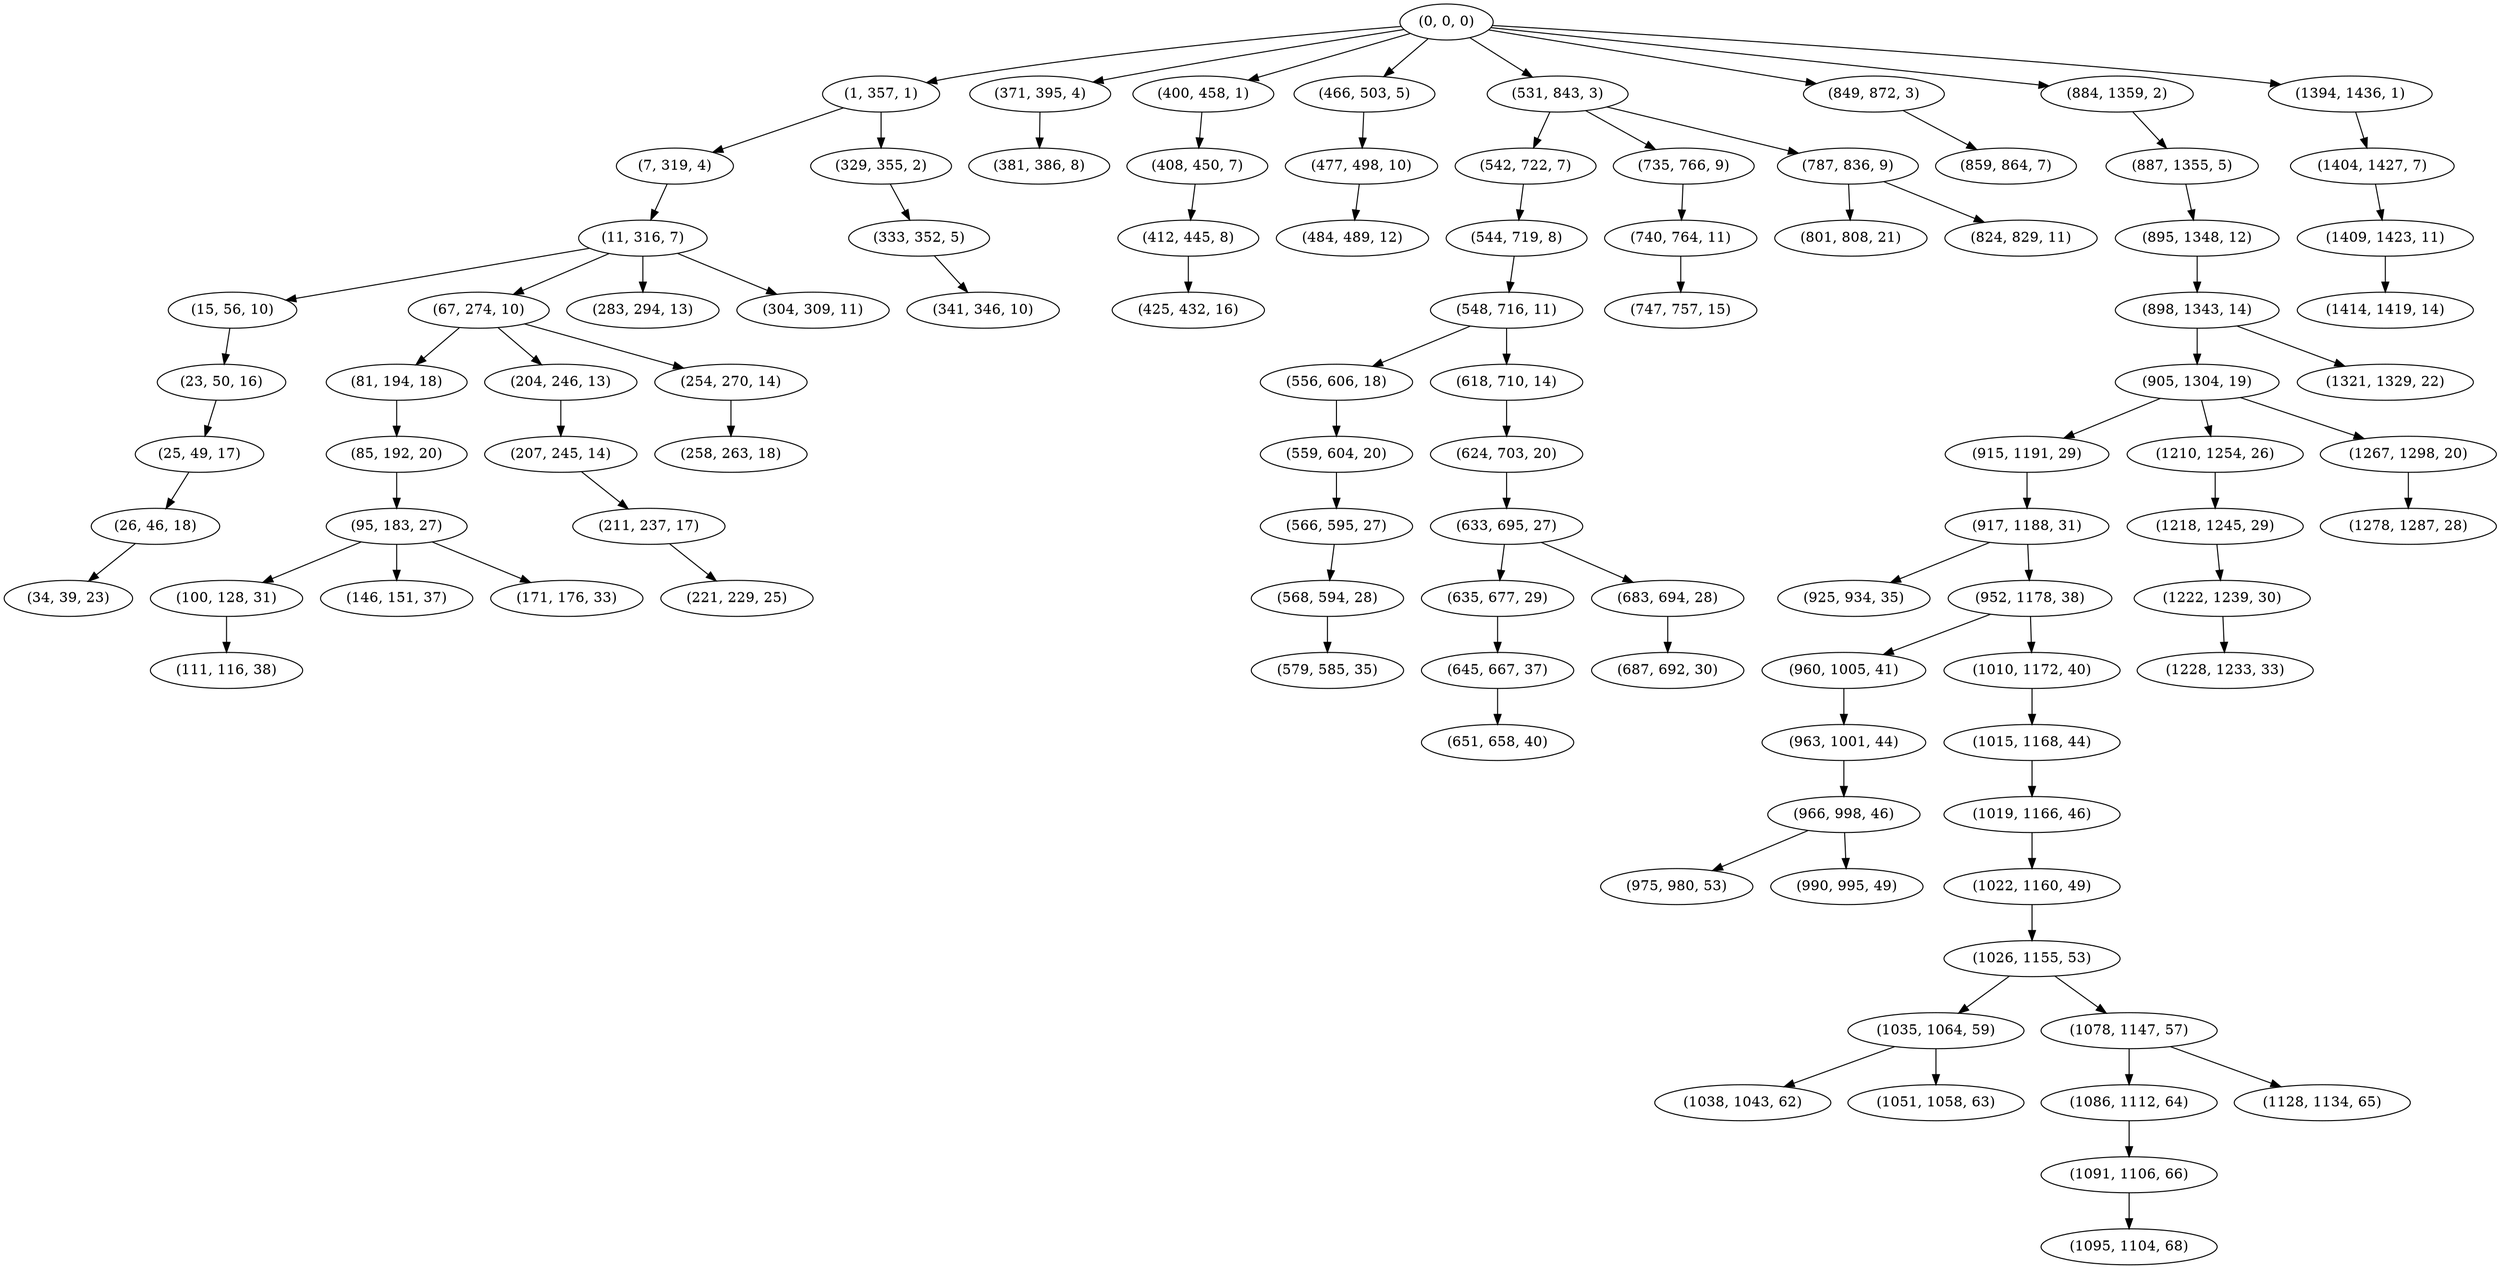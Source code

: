 digraph tree {
    "(0, 0, 0)";
    "(1, 357, 1)";
    "(7, 319, 4)";
    "(11, 316, 7)";
    "(15, 56, 10)";
    "(23, 50, 16)";
    "(25, 49, 17)";
    "(26, 46, 18)";
    "(34, 39, 23)";
    "(67, 274, 10)";
    "(81, 194, 18)";
    "(85, 192, 20)";
    "(95, 183, 27)";
    "(100, 128, 31)";
    "(111, 116, 38)";
    "(146, 151, 37)";
    "(171, 176, 33)";
    "(204, 246, 13)";
    "(207, 245, 14)";
    "(211, 237, 17)";
    "(221, 229, 25)";
    "(254, 270, 14)";
    "(258, 263, 18)";
    "(283, 294, 13)";
    "(304, 309, 11)";
    "(329, 355, 2)";
    "(333, 352, 5)";
    "(341, 346, 10)";
    "(371, 395, 4)";
    "(381, 386, 8)";
    "(400, 458, 1)";
    "(408, 450, 7)";
    "(412, 445, 8)";
    "(425, 432, 16)";
    "(466, 503, 5)";
    "(477, 498, 10)";
    "(484, 489, 12)";
    "(531, 843, 3)";
    "(542, 722, 7)";
    "(544, 719, 8)";
    "(548, 716, 11)";
    "(556, 606, 18)";
    "(559, 604, 20)";
    "(566, 595, 27)";
    "(568, 594, 28)";
    "(579, 585, 35)";
    "(618, 710, 14)";
    "(624, 703, 20)";
    "(633, 695, 27)";
    "(635, 677, 29)";
    "(645, 667, 37)";
    "(651, 658, 40)";
    "(683, 694, 28)";
    "(687, 692, 30)";
    "(735, 766, 9)";
    "(740, 764, 11)";
    "(747, 757, 15)";
    "(787, 836, 9)";
    "(801, 808, 21)";
    "(824, 829, 11)";
    "(849, 872, 3)";
    "(859, 864, 7)";
    "(884, 1359, 2)";
    "(887, 1355, 5)";
    "(895, 1348, 12)";
    "(898, 1343, 14)";
    "(905, 1304, 19)";
    "(915, 1191, 29)";
    "(917, 1188, 31)";
    "(925, 934, 35)";
    "(952, 1178, 38)";
    "(960, 1005, 41)";
    "(963, 1001, 44)";
    "(966, 998, 46)";
    "(975, 980, 53)";
    "(990, 995, 49)";
    "(1010, 1172, 40)";
    "(1015, 1168, 44)";
    "(1019, 1166, 46)";
    "(1022, 1160, 49)";
    "(1026, 1155, 53)";
    "(1035, 1064, 59)";
    "(1038, 1043, 62)";
    "(1051, 1058, 63)";
    "(1078, 1147, 57)";
    "(1086, 1112, 64)";
    "(1091, 1106, 66)";
    "(1095, 1104, 68)";
    "(1128, 1134, 65)";
    "(1210, 1254, 26)";
    "(1218, 1245, 29)";
    "(1222, 1239, 30)";
    "(1228, 1233, 33)";
    "(1267, 1298, 20)";
    "(1278, 1287, 28)";
    "(1321, 1329, 22)";
    "(1394, 1436, 1)";
    "(1404, 1427, 7)";
    "(1409, 1423, 11)";
    "(1414, 1419, 14)";
    "(0, 0, 0)" -> "(1, 357, 1)";
    "(0, 0, 0)" -> "(371, 395, 4)";
    "(0, 0, 0)" -> "(400, 458, 1)";
    "(0, 0, 0)" -> "(466, 503, 5)";
    "(0, 0, 0)" -> "(531, 843, 3)";
    "(0, 0, 0)" -> "(849, 872, 3)";
    "(0, 0, 0)" -> "(884, 1359, 2)";
    "(0, 0, 0)" -> "(1394, 1436, 1)";
    "(1, 357, 1)" -> "(7, 319, 4)";
    "(1, 357, 1)" -> "(329, 355, 2)";
    "(7, 319, 4)" -> "(11, 316, 7)";
    "(11, 316, 7)" -> "(15, 56, 10)";
    "(11, 316, 7)" -> "(67, 274, 10)";
    "(11, 316, 7)" -> "(283, 294, 13)";
    "(11, 316, 7)" -> "(304, 309, 11)";
    "(15, 56, 10)" -> "(23, 50, 16)";
    "(23, 50, 16)" -> "(25, 49, 17)";
    "(25, 49, 17)" -> "(26, 46, 18)";
    "(26, 46, 18)" -> "(34, 39, 23)";
    "(67, 274, 10)" -> "(81, 194, 18)";
    "(67, 274, 10)" -> "(204, 246, 13)";
    "(67, 274, 10)" -> "(254, 270, 14)";
    "(81, 194, 18)" -> "(85, 192, 20)";
    "(85, 192, 20)" -> "(95, 183, 27)";
    "(95, 183, 27)" -> "(100, 128, 31)";
    "(95, 183, 27)" -> "(146, 151, 37)";
    "(95, 183, 27)" -> "(171, 176, 33)";
    "(100, 128, 31)" -> "(111, 116, 38)";
    "(204, 246, 13)" -> "(207, 245, 14)";
    "(207, 245, 14)" -> "(211, 237, 17)";
    "(211, 237, 17)" -> "(221, 229, 25)";
    "(254, 270, 14)" -> "(258, 263, 18)";
    "(329, 355, 2)" -> "(333, 352, 5)";
    "(333, 352, 5)" -> "(341, 346, 10)";
    "(371, 395, 4)" -> "(381, 386, 8)";
    "(400, 458, 1)" -> "(408, 450, 7)";
    "(408, 450, 7)" -> "(412, 445, 8)";
    "(412, 445, 8)" -> "(425, 432, 16)";
    "(466, 503, 5)" -> "(477, 498, 10)";
    "(477, 498, 10)" -> "(484, 489, 12)";
    "(531, 843, 3)" -> "(542, 722, 7)";
    "(531, 843, 3)" -> "(735, 766, 9)";
    "(531, 843, 3)" -> "(787, 836, 9)";
    "(542, 722, 7)" -> "(544, 719, 8)";
    "(544, 719, 8)" -> "(548, 716, 11)";
    "(548, 716, 11)" -> "(556, 606, 18)";
    "(548, 716, 11)" -> "(618, 710, 14)";
    "(556, 606, 18)" -> "(559, 604, 20)";
    "(559, 604, 20)" -> "(566, 595, 27)";
    "(566, 595, 27)" -> "(568, 594, 28)";
    "(568, 594, 28)" -> "(579, 585, 35)";
    "(618, 710, 14)" -> "(624, 703, 20)";
    "(624, 703, 20)" -> "(633, 695, 27)";
    "(633, 695, 27)" -> "(635, 677, 29)";
    "(633, 695, 27)" -> "(683, 694, 28)";
    "(635, 677, 29)" -> "(645, 667, 37)";
    "(645, 667, 37)" -> "(651, 658, 40)";
    "(683, 694, 28)" -> "(687, 692, 30)";
    "(735, 766, 9)" -> "(740, 764, 11)";
    "(740, 764, 11)" -> "(747, 757, 15)";
    "(787, 836, 9)" -> "(801, 808, 21)";
    "(787, 836, 9)" -> "(824, 829, 11)";
    "(849, 872, 3)" -> "(859, 864, 7)";
    "(884, 1359, 2)" -> "(887, 1355, 5)";
    "(887, 1355, 5)" -> "(895, 1348, 12)";
    "(895, 1348, 12)" -> "(898, 1343, 14)";
    "(898, 1343, 14)" -> "(905, 1304, 19)";
    "(898, 1343, 14)" -> "(1321, 1329, 22)";
    "(905, 1304, 19)" -> "(915, 1191, 29)";
    "(905, 1304, 19)" -> "(1210, 1254, 26)";
    "(905, 1304, 19)" -> "(1267, 1298, 20)";
    "(915, 1191, 29)" -> "(917, 1188, 31)";
    "(917, 1188, 31)" -> "(925, 934, 35)";
    "(917, 1188, 31)" -> "(952, 1178, 38)";
    "(952, 1178, 38)" -> "(960, 1005, 41)";
    "(952, 1178, 38)" -> "(1010, 1172, 40)";
    "(960, 1005, 41)" -> "(963, 1001, 44)";
    "(963, 1001, 44)" -> "(966, 998, 46)";
    "(966, 998, 46)" -> "(975, 980, 53)";
    "(966, 998, 46)" -> "(990, 995, 49)";
    "(1010, 1172, 40)" -> "(1015, 1168, 44)";
    "(1015, 1168, 44)" -> "(1019, 1166, 46)";
    "(1019, 1166, 46)" -> "(1022, 1160, 49)";
    "(1022, 1160, 49)" -> "(1026, 1155, 53)";
    "(1026, 1155, 53)" -> "(1035, 1064, 59)";
    "(1026, 1155, 53)" -> "(1078, 1147, 57)";
    "(1035, 1064, 59)" -> "(1038, 1043, 62)";
    "(1035, 1064, 59)" -> "(1051, 1058, 63)";
    "(1078, 1147, 57)" -> "(1086, 1112, 64)";
    "(1078, 1147, 57)" -> "(1128, 1134, 65)";
    "(1086, 1112, 64)" -> "(1091, 1106, 66)";
    "(1091, 1106, 66)" -> "(1095, 1104, 68)";
    "(1210, 1254, 26)" -> "(1218, 1245, 29)";
    "(1218, 1245, 29)" -> "(1222, 1239, 30)";
    "(1222, 1239, 30)" -> "(1228, 1233, 33)";
    "(1267, 1298, 20)" -> "(1278, 1287, 28)";
    "(1394, 1436, 1)" -> "(1404, 1427, 7)";
    "(1404, 1427, 7)" -> "(1409, 1423, 11)";
    "(1409, 1423, 11)" -> "(1414, 1419, 14)";
}
